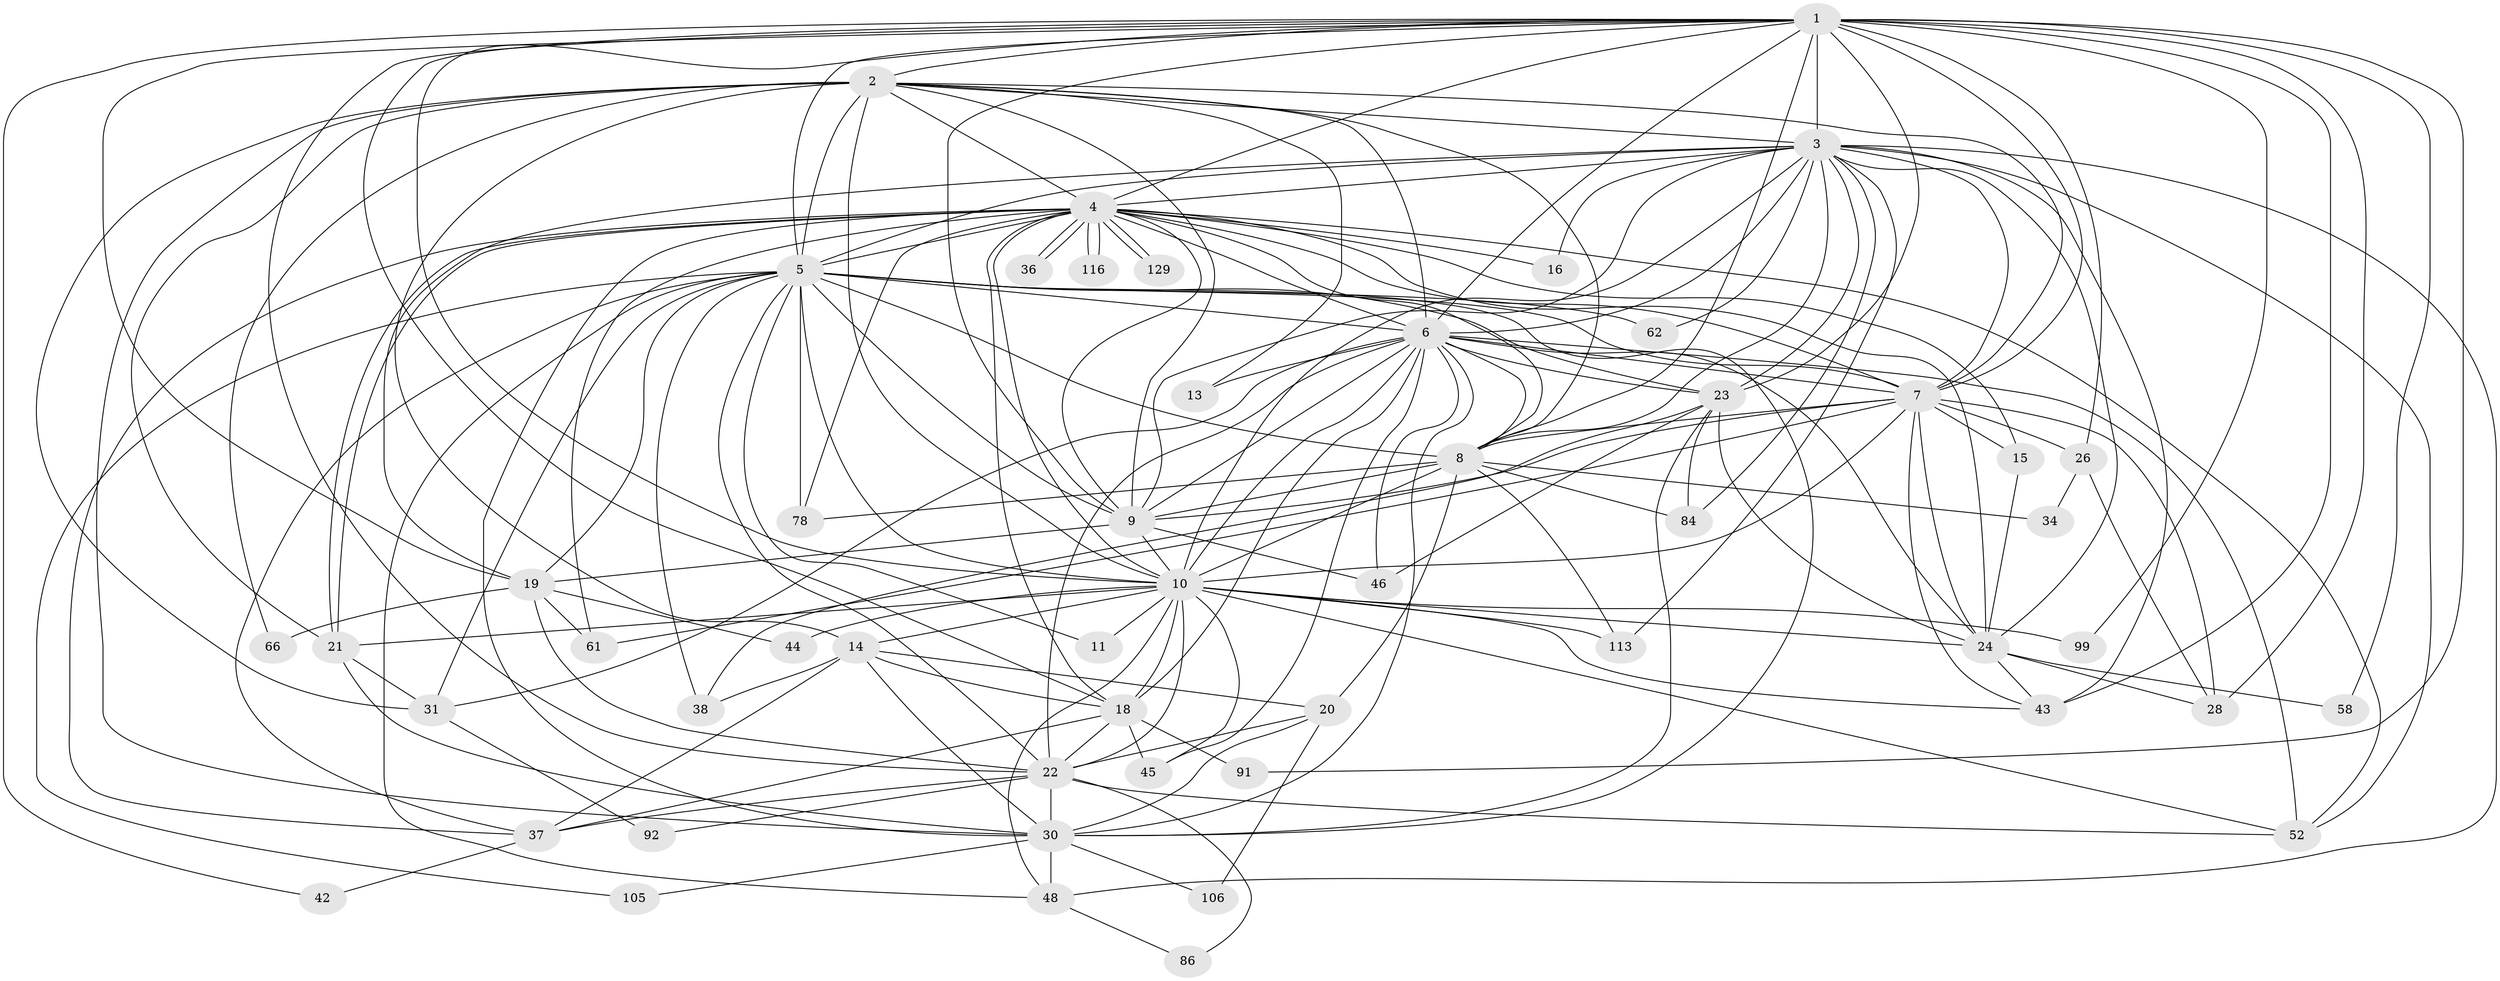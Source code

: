 // original degree distribution, {26: 0.007575757575757576, 18: 0.007575757575757576, 21: 0.007575757575757576, 30: 0.007575757575757576, 25: 0.007575757575757576, 24: 0.007575757575757576, 17: 0.007575757575757576, 16: 0.007575757575757576, 10: 0.007575757575757576, 22: 0.007575757575757576, 2: 0.5, 4: 0.09848484848484848, 7: 0.022727272727272728, 3: 0.1893939393939394, 8: 0.022727272727272728, 6: 0.03787878787878788, 5: 0.05303030303030303}
// Generated by graph-tools (version 1.1) at 2025/17/03/04/25 18:17:22]
// undirected, 52 vertices, 177 edges
graph export_dot {
graph [start="1"]
  node [color=gray90,style=filled];
  1 [super="+54+96+90"];
  2 [super="+122+114"];
  3 [super="+27"];
  4 [super="+69"];
  5;
  6 [super="+80"];
  7 [super="+123"];
  8 [super="+17"];
  9 [super="+25"];
  10 [super="+124+68+72+63+12+35"];
  11;
  13;
  14 [super="+76"];
  15;
  16;
  18 [super="+70+53"];
  19 [super="+56+47"];
  20 [super="+109"];
  21 [super="+74+49"];
  22 [super="+82+33+32"];
  23 [super="+55+41"];
  24 [super="+29+101"];
  26;
  28 [super="+67"];
  30 [super="+104+60+40"];
  31 [super="+85"];
  34;
  36;
  37 [super="+39"];
  38;
  42;
  43 [super="+77+87+103+57+89"];
  44;
  45 [super="+110"];
  46 [super="+98"];
  48;
  52 [super="+121+64"];
  58 [super="+115"];
  61 [super="+93"];
  62;
  66;
  78 [super="+132"];
  84 [super="+102"];
  86;
  91;
  92;
  99;
  105;
  106;
  113 [super="+126"];
  116;
  129;
  1 -- 2;
  1 -- 3;
  1 -- 4;
  1 -- 5;
  1 -- 6;
  1 -- 7;
  1 -- 8;
  1 -- 9;
  1 -- 10;
  1 -- 19;
  1 -- 26;
  1 -- 42;
  1 -- 43 [weight=4];
  1 -- 58 [weight=2];
  1 -- 91;
  1 -- 99;
  1 -- 22 [weight=3];
  1 -- 28;
  1 -- 18;
  1 -- 23 [weight=2];
  2 -- 3;
  2 -- 4 [weight=2];
  2 -- 5 [weight=2];
  2 -- 6;
  2 -- 7;
  2 -- 8;
  2 -- 9;
  2 -- 10 [weight=2];
  2 -- 13;
  2 -- 14;
  2 -- 31;
  2 -- 66;
  2 -- 21;
  2 -- 30;
  3 -- 4 [weight=2];
  3 -- 5 [weight=2];
  3 -- 6 [weight=2];
  3 -- 7 [weight=2];
  3 -- 8 [weight=2];
  3 -- 9;
  3 -- 10;
  3 -- 16;
  3 -- 19;
  3 -- 23;
  3 -- 48;
  3 -- 52;
  3 -- 62;
  3 -- 84;
  3 -- 113;
  3 -- 24;
  3 -- 43;
  4 -- 5;
  4 -- 6;
  4 -- 7;
  4 -- 8 [weight=2];
  4 -- 9;
  4 -- 10 [weight=2];
  4 -- 15;
  4 -- 16;
  4 -- 18;
  4 -- 21;
  4 -- 21;
  4 -- 24;
  4 -- 36;
  4 -- 36;
  4 -- 52;
  4 -- 61;
  4 -- 116;
  4 -- 116;
  4 -- 129;
  4 -- 129;
  4 -- 78;
  4 -- 37;
  4 -- 30;
  5 -- 6;
  5 -- 7;
  5 -- 8;
  5 -- 9;
  5 -- 10 [weight=2];
  5 -- 11;
  5 -- 30;
  5 -- 37;
  5 -- 38;
  5 -- 48;
  5 -- 62;
  5 -- 78;
  5 -- 105;
  5 -- 19;
  5 -- 31;
  5 -- 23 [weight=2];
  5 -- 22;
  6 -- 7 [weight=2];
  6 -- 8;
  6 -- 9;
  6 -- 10;
  6 -- 13;
  6 -- 22 [weight=3];
  6 -- 23;
  6 -- 30;
  6 -- 31;
  6 -- 45;
  6 -- 52;
  6 -- 18 [weight=2];
  6 -- 24;
  6 -- 46;
  7 -- 8;
  7 -- 9;
  7 -- 10;
  7 -- 15;
  7 -- 26;
  7 -- 28;
  7 -- 43 [weight=2];
  7 -- 61;
  7 -- 24;
  8 -- 9;
  8 -- 10 [weight=2];
  8 -- 20;
  8 -- 34;
  8 -- 78;
  8 -- 84;
  8 -- 113;
  9 -- 10;
  9 -- 19;
  9 -- 46;
  10 -- 11;
  10 -- 14;
  10 -- 22;
  10 -- 44;
  10 -- 21 [weight=2];
  10 -- 113;
  10 -- 45 [weight=2];
  10 -- 48;
  10 -- 52;
  10 -- 43 [weight=2];
  10 -- 24;
  10 -- 99;
  10 -- 18;
  14 -- 18;
  14 -- 20;
  14 -- 38;
  14 -- 30;
  14 -- 37;
  15 -- 24;
  18 -- 45;
  18 -- 91;
  18 -- 37;
  18 -- 22;
  19 -- 44;
  19 -- 61;
  19 -- 66;
  19 -- 22;
  20 -- 106;
  20 -- 22 [weight=2];
  20 -- 30;
  21 -- 31;
  21 -- 30;
  22 -- 37;
  22 -- 52;
  22 -- 86;
  22 -- 92;
  22 -- 30 [weight=2];
  23 -- 46;
  23 -- 38;
  23 -- 30 [weight=2];
  23 -- 24;
  23 -- 84;
  24 -- 58;
  24 -- 43;
  24 -- 28;
  26 -- 28;
  26 -- 34;
  30 -- 48;
  30 -- 106;
  30 -- 105;
  31 -- 92;
  37 -- 42;
  48 -- 86;
}
